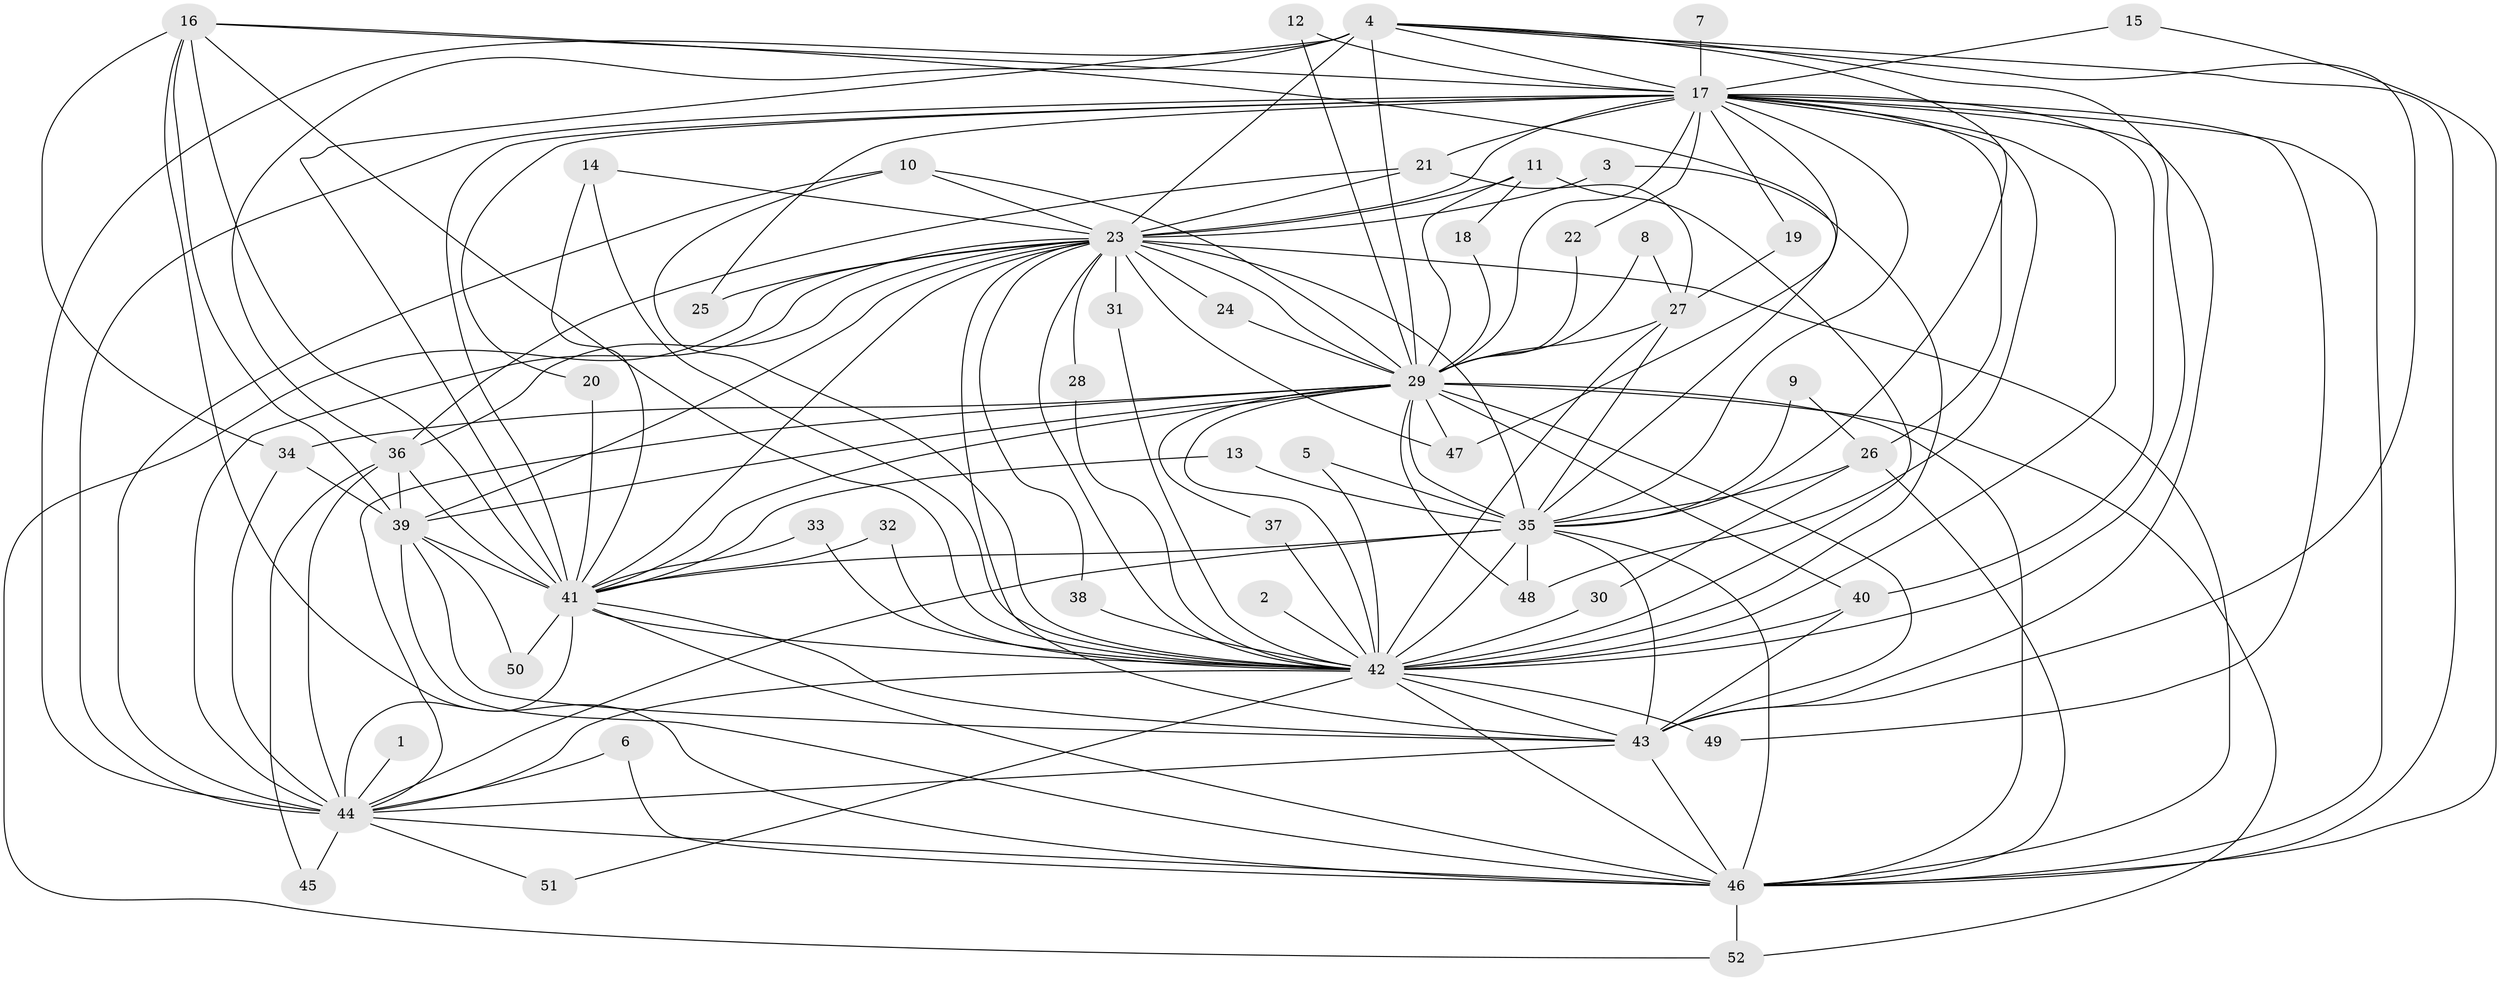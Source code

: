 // original degree distribution, {15: 0.009615384615384616, 27: 0.009615384615384616, 32: 0.009615384615384616, 19: 0.009615384615384616, 12: 0.019230769230769232, 18: 0.009615384615384616, 24: 0.009615384615384616, 22: 0.019230769230769232, 3: 0.14423076923076922, 4: 0.125, 7: 0.019230769230769232, 2: 0.5480769230769231, 6: 0.028846153846153848, 5: 0.038461538461538464}
// Generated by graph-tools (version 1.1) at 2025/49/03/09/25 03:49:31]
// undirected, 52 vertices, 151 edges
graph export_dot {
graph [start="1"]
  node [color=gray90,style=filled];
  1;
  2;
  3;
  4;
  5;
  6;
  7;
  8;
  9;
  10;
  11;
  12;
  13;
  14;
  15;
  16;
  17;
  18;
  19;
  20;
  21;
  22;
  23;
  24;
  25;
  26;
  27;
  28;
  29;
  30;
  31;
  32;
  33;
  34;
  35;
  36;
  37;
  38;
  39;
  40;
  41;
  42;
  43;
  44;
  45;
  46;
  47;
  48;
  49;
  50;
  51;
  52;
  1 -- 44 [weight=1.0];
  2 -- 42 [weight=1.0];
  3 -- 23 [weight=1.0];
  3 -- 42 [weight=1.0];
  4 -- 17 [weight=1.0];
  4 -- 23 [weight=1.0];
  4 -- 29 [weight=2.0];
  4 -- 35 [weight=1.0];
  4 -- 36 [weight=1.0];
  4 -- 41 [weight=1.0];
  4 -- 42 [weight=1.0];
  4 -- 43 [weight=1.0];
  4 -- 44 [weight=2.0];
  4 -- 46 [weight=1.0];
  5 -- 35 [weight=1.0];
  5 -- 42 [weight=1.0];
  6 -- 44 [weight=1.0];
  6 -- 46 [weight=1.0];
  7 -- 17 [weight=1.0];
  8 -- 27 [weight=1.0];
  8 -- 29 [weight=1.0];
  9 -- 26 [weight=1.0];
  9 -- 35 [weight=1.0];
  10 -- 23 [weight=1.0];
  10 -- 29 [weight=1.0];
  10 -- 42 [weight=1.0];
  10 -- 44 [weight=1.0];
  11 -- 18 [weight=1.0];
  11 -- 23 [weight=1.0];
  11 -- 29 [weight=1.0];
  11 -- 42 [weight=1.0];
  12 -- 17 [weight=1.0];
  12 -- 29 [weight=1.0];
  13 -- 35 [weight=1.0];
  13 -- 41 [weight=1.0];
  14 -- 23 [weight=2.0];
  14 -- 41 [weight=1.0];
  14 -- 42 [weight=1.0];
  15 -- 17 [weight=1.0];
  15 -- 46 [weight=1.0];
  16 -- 17 [weight=1.0];
  16 -- 34 [weight=1.0];
  16 -- 35 [weight=1.0];
  16 -- 39 [weight=1.0];
  16 -- 41 [weight=1.0];
  16 -- 42 [weight=1.0];
  16 -- 46 [weight=1.0];
  17 -- 19 [weight=1.0];
  17 -- 20 [weight=1.0];
  17 -- 21 [weight=1.0];
  17 -- 22 [weight=1.0];
  17 -- 23 [weight=2.0];
  17 -- 25 [weight=1.0];
  17 -- 26 [weight=1.0];
  17 -- 29 [weight=1.0];
  17 -- 35 [weight=1.0];
  17 -- 40 [weight=1.0];
  17 -- 41 [weight=2.0];
  17 -- 42 [weight=1.0];
  17 -- 43 [weight=1.0];
  17 -- 44 [weight=2.0];
  17 -- 46 [weight=2.0];
  17 -- 47 [weight=1.0];
  17 -- 48 [weight=1.0];
  17 -- 49 [weight=2.0];
  18 -- 29 [weight=1.0];
  19 -- 27 [weight=2.0];
  20 -- 41 [weight=1.0];
  21 -- 23 [weight=1.0];
  21 -- 27 [weight=1.0];
  21 -- 36 [weight=1.0];
  22 -- 29 [weight=1.0];
  23 -- 24 [weight=1.0];
  23 -- 25 [weight=2.0];
  23 -- 28 [weight=1.0];
  23 -- 29 [weight=2.0];
  23 -- 31 [weight=2.0];
  23 -- 35 [weight=1.0];
  23 -- 36 [weight=1.0];
  23 -- 38 [weight=1.0];
  23 -- 39 [weight=1.0];
  23 -- 41 [weight=1.0];
  23 -- 42 [weight=1.0];
  23 -- 43 [weight=1.0];
  23 -- 44 [weight=1.0];
  23 -- 46 [weight=2.0];
  23 -- 47 [weight=1.0];
  23 -- 52 [weight=1.0];
  24 -- 29 [weight=1.0];
  26 -- 30 [weight=1.0];
  26 -- 35 [weight=1.0];
  26 -- 46 [weight=1.0];
  27 -- 29 [weight=1.0];
  27 -- 35 [weight=1.0];
  27 -- 42 [weight=2.0];
  28 -- 42 [weight=1.0];
  29 -- 34 [weight=1.0];
  29 -- 35 [weight=1.0];
  29 -- 37 [weight=1.0];
  29 -- 39 [weight=1.0];
  29 -- 40 [weight=1.0];
  29 -- 41 [weight=1.0];
  29 -- 42 [weight=1.0];
  29 -- 43 [weight=2.0];
  29 -- 44 [weight=1.0];
  29 -- 46 [weight=1.0];
  29 -- 47 [weight=1.0];
  29 -- 48 [weight=1.0];
  29 -- 52 [weight=1.0];
  30 -- 42 [weight=1.0];
  31 -- 42 [weight=1.0];
  32 -- 41 [weight=1.0];
  32 -- 42 [weight=1.0];
  33 -- 41 [weight=1.0];
  33 -- 42 [weight=1.0];
  34 -- 39 [weight=1.0];
  34 -- 44 [weight=1.0];
  35 -- 41 [weight=1.0];
  35 -- 42 [weight=2.0];
  35 -- 43 [weight=1.0];
  35 -- 44 [weight=2.0];
  35 -- 46 [weight=1.0];
  35 -- 48 [weight=1.0];
  36 -- 39 [weight=1.0];
  36 -- 41 [weight=1.0];
  36 -- 44 [weight=2.0];
  36 -- 45 [weight=1.0];
  37 -- 42 [weight=1.0];
  38 -- 42 [weight=1.0];
  39 -- 41 [weight=1.0];
  39 -- 43 [weight=1.0];
  39 -- 46 [weight=1.0];
  39 -- 50 [weight=1.0];
  40 -- 42 [weight=1.0];
  40 -- 43 [weight=1.0];
  41 -- 42 [weight=1.0];
  41 -- 43 [weight=1.0];
  41 -- 44 [weight=1.0];
  41 -- 46 [weight=1.0];
  41 -- 50 [weight=1.0];
  42 -- 43 [weight=1.0];
  42 -- 44 [weight=2.0];
  42 -- 46 [weight=3.0];
  42 -- 49 [weight=1.0];
  42 -- 51 [weight=1.0];
  43 -- 44 [weight=1.0];
  43 -- 46 [weight=1.0];
  44 -- 45 [weight=1.0];
  44 -- 46 [weight=1.0];
  44 -- 51 [weight=1.0];
  46 -- 52 [weight=1.0];
}
